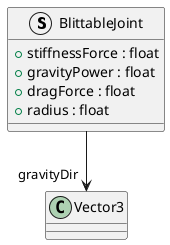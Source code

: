 @startuml
struct BlittableJoint {
    + stiffnessForce : float
    + gravityPower : float
    + dragForce : float
    + radius : float
}
BlittableJoint --> "gravityDir" Vector3
@enduml
